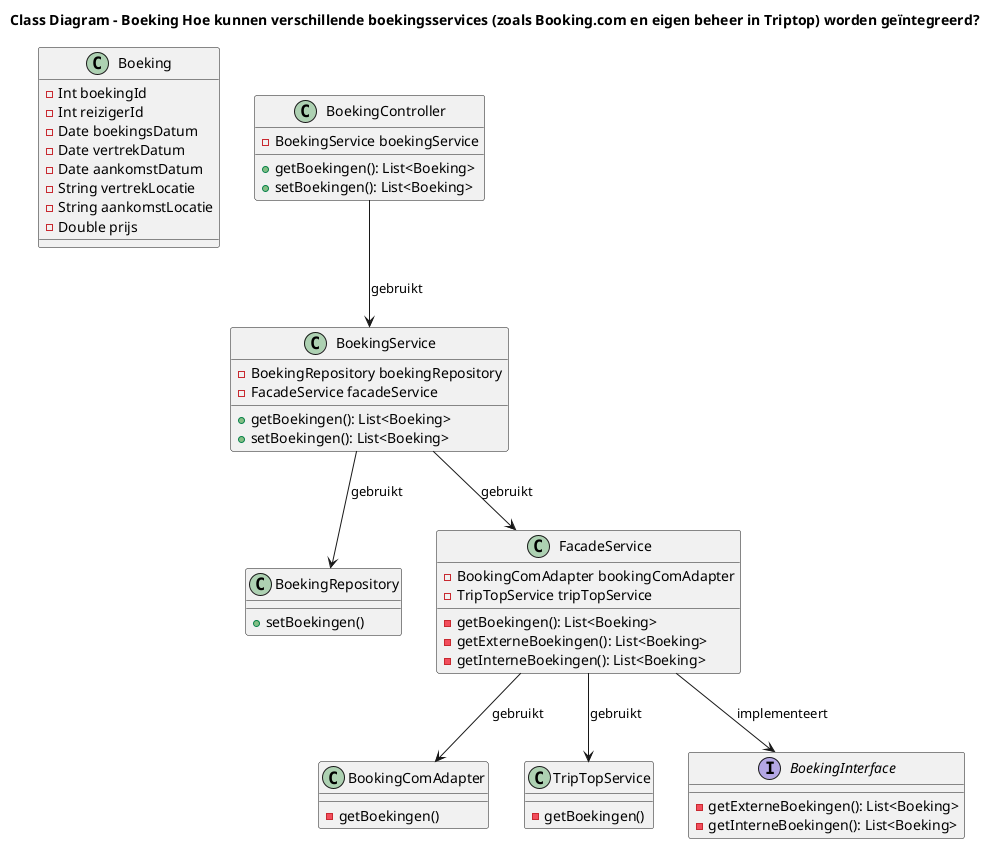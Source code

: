 @startuml
title Class Diagram – Boeking Hoe kunnen verschillende boekingsservices (zoals Booking.com en eigen beheer in Triptop) worden geïntegreerd?

class Boeking {
    -Int boekingId
    -Int reizigerId
    -Date boekingsDatum
    -Date vertrekDatum
    -Date aankomstDatum
    -String vertrekLocatie
    -String aankomstLocatie
    -Double prijs
}
class BoekingController {
    - BoekingService boekingService
    + getBoekingen(): List<Boeking>
    + setBoekingen(): List<Boeking>
}

class BoekingService {
    - BoekingRepository boekingRepository
    + getBoekingen(): List<Boeking>
    + setBoekingen(): List<Boeking>
    - FacadeService facadeService

}

class BoekingRepository {
    + setBoekingen()
}


class FacadeService {
    - BookingComAdapter bookingComAdapter
    - TripTopService tripTopService
    - getBoekingen(): List<Boeking>
    - getExterneBoekingen(): List<Boeking>
    - getInterneBoekingen(): List<Boeking>
}

class BookingComAdapter {
    - getBoekingen()
}

class TripTopService {
    - getBoekingen()
}

interface BoekingInterface {
    - getExterneBoekingen(): List<Boeking>
    - getInterneBoekingen(): List<Boeking>
}

BoekingController --> BoekingService: "gebruikt"
BoekingService --> FacadeService: "gebruikt"
BoekingService --> BoekingRepository: "gebruikt"
FacadeService --> BoekingInterface: "implementeert"
FacadeService  --> BookingComAdapter : "gebruikt"
FacadeService --> TripTopService : "gebruikt"


@enduml